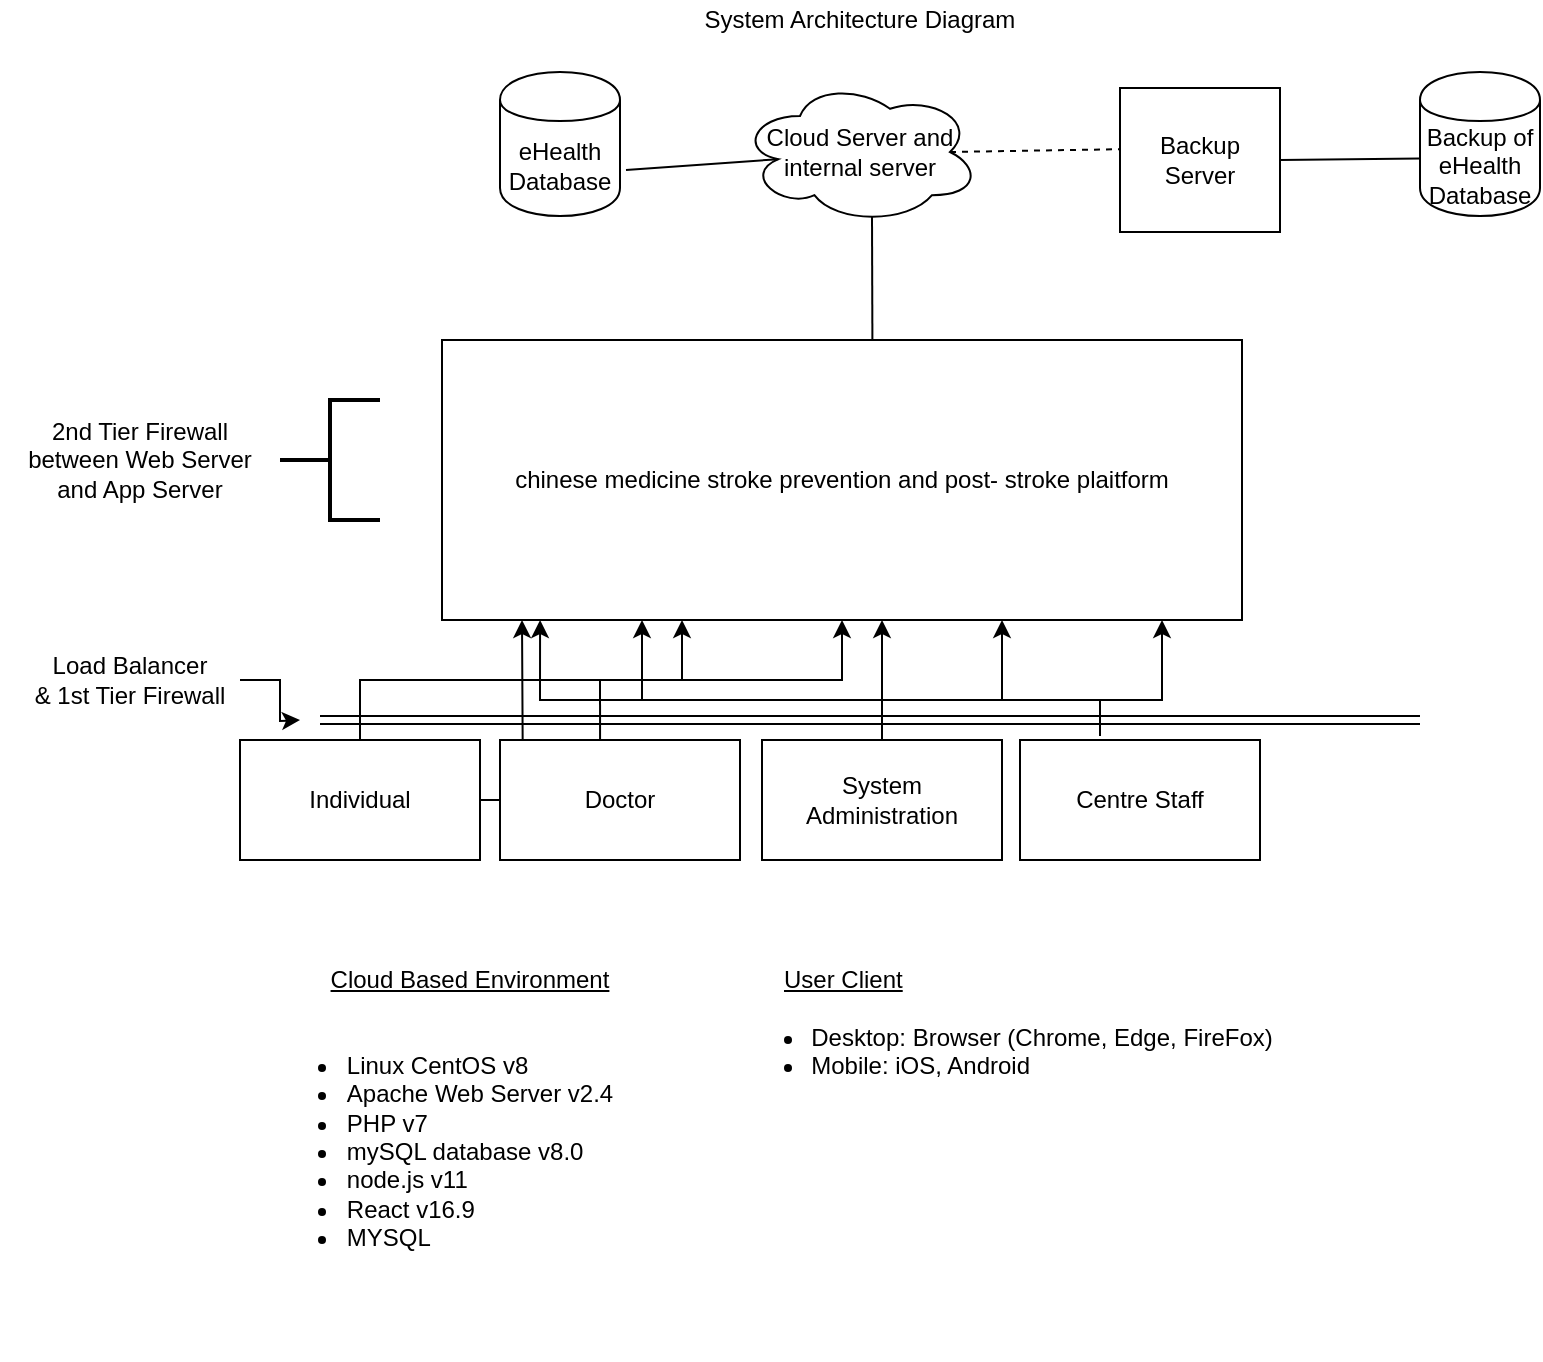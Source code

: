 <mxfile version="14.6.13" type="github">
  <diagram id="HZI064cYkGDwkJEJr3Qx" name="Page-1">
    <mxGraphModel dx="1796" dy="662" grid="1" gridSize="10" guides="1" tooltips="1" connect="1" arrows="1" fold="1" page="1" pageScale="1" pageWidth="850" pageHeight="1100" math="0" shadow="0">
      <root>
        <mxCell id="0" />
        <mxCell id="1" parent="0" />
        <mxCell id="Or8a-sF6UrkhiUAnf4d3-2" value="System Architecture Diagram" style="text;html=1;strokeColor=none;fillColor=none;align=center;verticalAlign=middle;whiteSpace=wrap;rounded=0;" parent="1" vertex="1">
          <mxGeometry x="205" y="30" width="210" height="20" as="geometry" />
        </mxCell>
        <mxCell id="Or8a-sF6UrkhiUAnf4d3-3" value="eHealth Database" style="shape=cylinder;whiteSpace=wrap;html=1;boundedLbl=1;backgroundOutline=1;" parent="1" vertex="1">
          <mxGeometry x="130" y="66" width="60" height="72" as="geometry" />
        </mxCell>
        <mxCell id="Or8a-sF6UrkhiUAnf4d3-4" value="Cloud Server and internal server" style="ellipse;shape=cloud;whiteSpace=wrap;html=1;" parent="1" vertex="1">
          <mxGeometry x="250" y="70" width="120" height="72" as="geometry" />
        </mxCell>
        <mxCell id="Or8a-sF6UrkhiUAnf4d3-5" value="Backup Server" style="whiteSpace=wrap;html=1;aspect=fixed;" parent="1" vertex="1">
          <mxGeometry x="440" y="74" width="80" height="72" as="geometry" />
        </mxCell>
        <mxCell id="Or8a-sF6UrkhiUAnf4d3-6" value="Backup of eHealth Database" style="shape=cylinder;whiteSpace=wrap;html=1;boundedLbl=1;backgroundOutline=1;" parent="1" vertex="1">
          <mxGeometry x="590" y="66" width="60" height="72" as="geometry" />
        </mxCell>
        <mxCell id="Or8a-sF6UrkhiUAnf4d3-7" value="" style="endArrow=none;html=1;entryX=0.16;entryY=0.55;entryDx=0;entryDy=0;entryPerimeter=0;exitX=1.05;exitY=0.613;exitDx=0;exitDy=0;exitPerimeter=0;" parent="1" target="Or8a-sF6UrkhiUAnf4d3-4" edge="1">
          <mxGeometry width="50" height="50" relative="1" as="geometry">
            <mxPoint x="193" y="115.04" as="sourcePoint" />
            <mxPoint x="269.2" y="110" as="targetPoint" />
          </mxGeometry>
        </mxCell>
        <mxCell id="Or8a-sF6UrkhiUAnf4d3-8" value="" style="endArrow=none;dashed=1;html=1;entryX=0;entryY=0.425;entryDx=0;entryDy=0;entryPerimeter=0;exitX=0.875;exitY=0.5;exitDx=0;exitDy=0;exitPerimeter=0;" parent="1" source="Or8a-sF6UrkhiUAnf4d3-4" target="Or8a-sF6UrkhiUAnf4d3-5" edge="1">
          <mxGeometry width="50" height="50" relative="1" as="geometry">
            <mxPoint x="360" y="136" as="sourcePoint" />
            <mxPoint x="410" y="86" as="targetPoint" />
          </mxGeometry>
        </mxCell>
        <mxCell id="Or8a-sF6UrkhiUAnf4d3-9" value="" style="endArrow=none;html=1;entryX=0;entryY=0.6;entryDx=0;entryDy=0;exitX=1;exitY=0.5;exitDx=0;exitDy=0;entryPerimeter=0;" parent="1" source="Or8a-sF6UrkhiUAnf4d3-5" target="Or8a-sF6UrkhiUAnf4d3-6" edge="1">
          <mxGeometry width="50" height="50" relative="1" as="geometry">
            <mxPoint x="520" y="136" as="sourcePoint" />
            <mxPoint x="570" y="86" as="targetPoint" />
          </mxGeometry>
        </mxCell>
        <mxCell id="Or8a-sF6UrkhiUAnf4d3-11" value="chinese medicine stroke prevention and post- stroke plaitform" style="rounded=0;whiteSpace=wrap;html=1;" parent="1" vertex="1">
          <mxGeometry x="101" y="200" width="400" height="140" as="geometry" />
        </mxCell>
        <mxCell id="Or8a-sF6UrkhiUAnf4d3-14" value="" style="endArrow=none;html=1;entryX=0.55;entryY=0.95;entryDx=0;entryDy=0;entryPerimeter=0;exitX=0.538;exitY=0;exitDx=0;exitDy=0;exitPerimeter=0;" parent="1" source="Or8a-sF6UrkhiUAnf4d3-11" target="Or8a-sF6UrkhiUAnf4d3-4" edge="1">
          <mxGeometry width="50" height="50" relative="1" as="geometry">
            <mxPoint x="350" y="320" as="sourcePoint" />
            <mxPoint x="350" y="300" as="targetPoint" />
            <Array as="points" />
          </mxGeometry>
        </mxCell>
        <mxCell id="Or8a-sF6UrkhiUAnf4d3-30" style="edgeStyle=orthogonalEdgeStyle;rounded=0;orthogonalLoop=1;jettySize=auto;html=1;" parent="1" source="Or8a-sF6UrkhiUAnf4d3-20" edge="1">
          <mxGeometry relative="1" as="geometry">
            <mxPoint x="141" y="340" as="targetPoint" />
          </mxGeometry>
        </mxCell>
        <mxCell id="Or8a-sF6UrkhiUAnf4d3-31" style="edgeStyle=orthogonalEdgeStyle;rounded=0;orthogonalLoop=1;jettySize=auto;html=1;" parent="1" source="Or8a-sF6UrkhiUAnf4d3-20" edge="1">
          <mxGeometry relative="1" as="geometry">
            <Array as="points">
              <mxPoint x="60" y="370" />
              <mxPoint x="221" y="370" />
            </Array>
            <mxPoint x="221" y="340" as="targetPoint" />
          </mxGeometry>
        </mxCell>
        <mxCell id="Or8a-sF6UrkhiUAnf4d3-32" style="edgeStyle=orthogonalEdgeStyle;rounded=0;orthogonalLoop=1;jettySize=auto;html=1;entryX=0.5;entryY=1;entryDx=0;entryDy=0;" parent="1" source="Or8a-sF6UrkhiUAnf4d3-20" edge="1">
          <mxGeometry relative="1" as="geometry">
            <Array as="points">
              <mxPoint x="60" y="370" />
              <mxPoint x="301" y="370" />
            </Array>
            <mxPoint x="301" y="340" as="targetPoint" />
          </mxGeometry>
        </mxCell>
        <mxCell id="Or8a-sF6UrkhiUAnf4d3-20" value="Individual" style="rounded=0;whiteSpace=wrap;html=1;" parent="1" vertex="1">
          <mxGeometry y="400" width="120" height="60" as="geometry" />
        </mxCell>
        <mxCell id="Or8a-sF6UrkhiUAnf4d3-21" value="Doctor" style="rounded=0;whiteSpace=wrap;html=1;" parent="1" vertex="1">
          <mxGeometry x="130" y="400" width="120" height="60" as="geometry" />
        </mxCell>
        <mxCell id="Or8a-sF6UrkhiUAnf4d3-37" style="edgeStyle=orthogonalEdgeStyle;rounded=0;orthogonalLoop=1;jettySize=auto;html=1;entryX=0.613;entryY=1;entryDx=0;entryDy=0;entryPerimeter=0;" parent="1" source="Or8a-sF6UrkhiUAnf4d3-22" edge="1">
          <mxGeometry relative="1" as="geometry">
            <Array as="points">
              <mxPoint x="321" y="380" />
              <mxPoint x="150" y="380" />
            </Array>
            <mxPoint x="150.04" y="340" as="targetPoint" />
          </mxGeometry>
        </mxCell>
        <mxCell id="Or8a-sF6UrkhiUAnf4d3-38" style="edgeStyle=orthogonalEdgeStyle;rounded=0;orthogonalLoop=1;jettySize=auto;html=1;entryX=0.25;entryY=1;entryDx=0;entryDy=0;" parent="1" source="Or8a-sF6UrkhiUAnf4d3-22" edge="1">
          <mxGeometry relative="1" as="geometry">
            <Array as="points">
              <mxPoint x="321" y="380" />
              <mxPoint x="201" y="380" />
            </Array>
            <mxPoint x="201" y="340" as="targetPoint" />
          </mxGeometry>
        </mxCell>
        <mxCell id="Or8a-sF6UrkhiUAnf4d3-39" style="edgeStyle=orthogonalEdgeStyle;rounded=0;orthogonalLoop=1;jettySize=auto;html=1;entryX=0.75;entryY=1;entryDx=0;entryDy=0;" parent="1" source="Or8a-sF6UrkhiUAnf4d3-22" edge="1">
          <mxGeometry relative="1" as="geometry">
            <mxPoint x="321" y="340" as="targetPoint" />
          </mxGeometry>
        </mxCell>
        <mxCell id="Or8a-sF6UrkhiUAnf4d3-40" style="edgeStyle=orthogonalEdgeStyle;rounded=0;orthogonalLoop=1;jettySize=auto;html=1;entryX=0.5;entryY=1;entryDx=0;entryDy=0;" parent="1" source="Or8a-sF6UrkhiUAnf4d3-22" edge="1">
          <mxGeometry relative="1" as="geometry">
            <Array as="points">
              <mxPoint x="321" y="380" />
              <mxPoint x="381" y="380" />
            </Array>
            <mxPoint x="381" y="340" as="targetPoint" />
          </mxGeometry>
        </mxCell>
        <mxCell id="Or8a-sF6UrkhiUAnf4d3-41" style="edgeStyle=orthogonalEdgeStyle;rounded=0;orthogonalLoop=1;jettySize=auto;html=1;entryX=0.5;entryY=1;entryDx=0;entryDy=0;" parent="1" source="Or8a-sF6UrkhiUAnf4d3-22" edge="1">
          <mxGeometry relative="1" as="geometry">
            <Array as="points">
              <mxPoint x="321" y="380" />
              <mxPoint x="461" y="380" />
            </Array>
            <mxPoint x="461" y="340" as="targetPoint" />
          </mxGeometry>
        </mxCell>
        <mxCell id="Or8a-sF6UrkhiUAnf4d3-22" value="System Administration" style="rounded=0;whiteSpace=wrap;html=1;" parent="1" vertex="1">
          <mxGeometry x="261" y="400" width="120" height="60" as="geometry" />
        </mxCell>
        <mxCell id="Or8a-sF6UrkhiUAnf4d3-23" value="Centre Staff" style="rounded=0;whiteSpace=wrap;html=1;" parent="1" vertex="1">
          <mxGeometry x="390" y="400" width="120" height="60" as="geometry" />
        </mxCell>
        <mxCell id="Or8a-sF6UrkhiUAnf4d3-24" value="&lt;u&gt;Cloud Based Environment&lt;/u&gt;" style="text;html=1;strokeColor=none;fillColor=none;align=center;verticalAlign=middle;whiteSpace=wrap;rounded=0;strokeWidth=2;" parent="1" vertex="1">
          <mxGeometry x="20" y="510" width="190" height="20" as="geometry" />
        </mxCell>
        <mxCell id="Or8a-sF6UrkhiUAnf4d3-25" value="&lt;div align=&quot;left&quot;&gt;&lt;ul&gt;&lt;li&gt;Linux CentOS v8&lt;/li&gt;&lt;li&gt;Apache Web Server v2.4&lt;/li&gt;&lt;li&gt;PHP v7&lt;/li&gt;&lt;li&gt;mySQL database v8.0&lt;/li&gt;&lt;li&gt;node.js v11&lt;/li&gt;&lt;li&gt;&lt;span style=&quot;text-align: center&quot;&gt;React v16.9&lt;/span&gt;&lt;/li&gt;&lt;li&gt;&lt;span style=&quot;text-align: center&quot;&gt;MYSQL&lt;/span&gt;&lt;/li&gt;&lt;/ul&gt;&lt;/div&gt;&lt;div align=&quot;center&quot;&gt;&lt;br&gt;&lt;/div&gt;&lt;div align=&quot;center&quot;&gt;&lt;br&gt;&lt;/div&gt;" style="text;html=1;strokeColor=none;fillColor=none;align=center;verticalAlign=middle;whiteSpace=wrap;rounded=0;" parent="1" vertex="1">
          <mxGeometry x="-10" y="530" width="220" height="180" as="geometry" />
        </mxCell>
        <mxCell id="Or8a-sF6UrkhiUAnf4d3-28" value="&lt;div align=&quot;left&quot;&gt;&lt;u&gt;User Client&lt;/u&gt;&lt;br&gt;&lt;/div&gt;" style="text;html=1;strokeColor=none;fillColor=none;align=left;verticalAlign=middle;whiteSpace=wrap;rounded=0;strokeWidth=2;" parent="1" vertex="1">
          <mxGeometry x="270" y="510" width="190" height="20" as="geometry" />
        </mxCell>
        <mxCell id="Or8a-sF6UrkhiUAnf4d3-29" value="&lt;div align=&quot;left&quot;&gt;&lt;ul&gt;&lt;li&gt;Desktop: Browser (Chrome, Edge, FireFox)&lt;/li&gt;&lt;li&gt;Mobile: iOS, Android&lt;br&gt;&lt;/li&gt;&lt;/ul&gt;&lt;/div&gt;&lt;div align=&quot;center&quot;&gt;&lt;br&gt;&lt;/div&gt;&lt;div align=&quot;center&quot;&gt;&lt;br&gt;&lt;/div&gt;" style="text;html=1;strokeColor=none;fillColor=none;align=center;verticalAlign=middle;whiteSpace=wrap;rounded=0;" parent="1" vertex="1">
          <mxGeometry x="221" y="540" width="320" height="60" as="geometry" />
        </mxCell>
        <mxCell id="Or8a-sF6UrkhiUAnf4d3-36" value="" style="endArrow=none;html=1;exitX=0.417;exitY=0;exitDx=0;exitDy=0;exitPerimeter=0;" parent="1" source="Or8a-sF6UrkhiUAnf4d3-21" edge="1">
          <mxGeometry width="50" height="50" relative="1" as="geometry">
            <mxPoint x="170" y="450" as="sourcePoint" />
            <mxPoint x="180" y="370" as="targetPoint" />
          </mxGeometry>
        </mxCell>
        <mxCell id="Or8a-sF6UrkhiUAnf4d3-43" value="" style="endArrow=none;html=1;" parent="1" edge="1">
          <mxGeometry width="50" height="50" relative="1" as="geometry">
            <mxPoint x="430" y="398" as="sourcePoint" />
            <mxPoint x="430" y="380" as="targetPoint" />
          </mxGeometry>
        </mxCell>
        <mxCell id="Or8a-sF6UrkhiUAnf4d3-52" value="" style="shape=link;html=1;" parent="1" edge="1">
          <mxGeometry width="50" height="50" relative="1" as="geometry">
            <mxPoint x="40" y="390" as="sourcePoint" />
            <mxPoint x="590" y="390" as="targetPoint" />
          </mxGeometry>
        </mxCell>
        <mxCell id="Or8a-sF6UrkhiUAnf4d3-57" style="edgeStyle=orthogonalEdgeStyle;rounded=0;orthogonalLoop=1;jettySize=auto;html=1;" parent="1" source="Or8a-sF6UrkhiUAnf4d3-54" edge="1">
          <mxGeometry relative="1" as="geometry">
            <mxPoint x="30" y="390" as="targetPoint" />
          </mxGeometry>
        </mxCell>
        <mxCell id="Or8a-sF6UrkhiUAnf4d3-54" value="&lt;div&gt;Load Balancer &lt;br&gt;&lt;/div&gt;&lt;div&gt;&amp;amp;&amp;nbsp;1st Tier Firewall&lt;/div&gt;" style="text;html=1;strokeColor=none;fillColor=none;align=center;verticalAlign=middle;whiteSpace=wrap;rounded=0;" parent="1" vertex="1">
          <mxGeometry x="-110" y="340" width="110" height="60" as="geometry" />
        </mxCell>
        <mxCell id="Or8a-sF6UrkhiUAnf4d3-58" value="" style="strokeWidth=2;html=1;shape=mxgraph.flowchart.annotation_2;align=left;labelPosition=right;pointerEvents=1;" parent="1" vertex="1">
          <mxGeometry x="20" y="230" width="50" height="60" as="geometry" />
        </mxCell>
        <mxCell id="Or8a-sF6UrkhiUAnf4d3-59" value="&lt;div&gt;2nd Tier Firewall &lt;br&gt;&lt;/div&gt;&lt;div&gt;between Web Server &lt;br&gt;&lt;/div&gt;&lt;div&gt;and App Server&lt;/div&gt;" style="text;html=1;strokeColor=none;fillColor=none;align=center;verticalAlign=middle;whiteSpace=wrap;rounded=0;" parent="1" vertex="1">
          <mxGeometry x="-120" y="210" width="140" height="100" as="geometry" />
        </mxCell>
      </root>
    </mxGraphModel>
  </diagram>
</mxfile>
